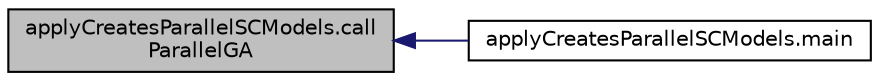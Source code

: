 digraph "applyCreatesParallelSCModels.callParallelGA"
{
  edge [fontname="Helvetica",fontsize="10",labelfontname="Helvetica",labelfontsize="10"];
  node [fontname="Helvetica",fontsize="10",shape=record];
  rankdir="LR";
  Node1 [label="applyCreatesParallelSCModels.call\lParallelGA",height=0.2,width=0.4,color="black", fillcolor="grey75", style="filled", fontcolor="black"];
  Node1 -> Node2 [dir="back",color="midnightblue",fontsize="10",style="solid"];
  Node2 [label="applyCreatesParallelSCModels.main",height=0.2,width=0.4,color="black", fillcolor="white", style="filled",URL="$namespaceapply_creates_parallel_s_c_models.html#a46f86c56143b54d6ff54f2cf729eb760"];
}
